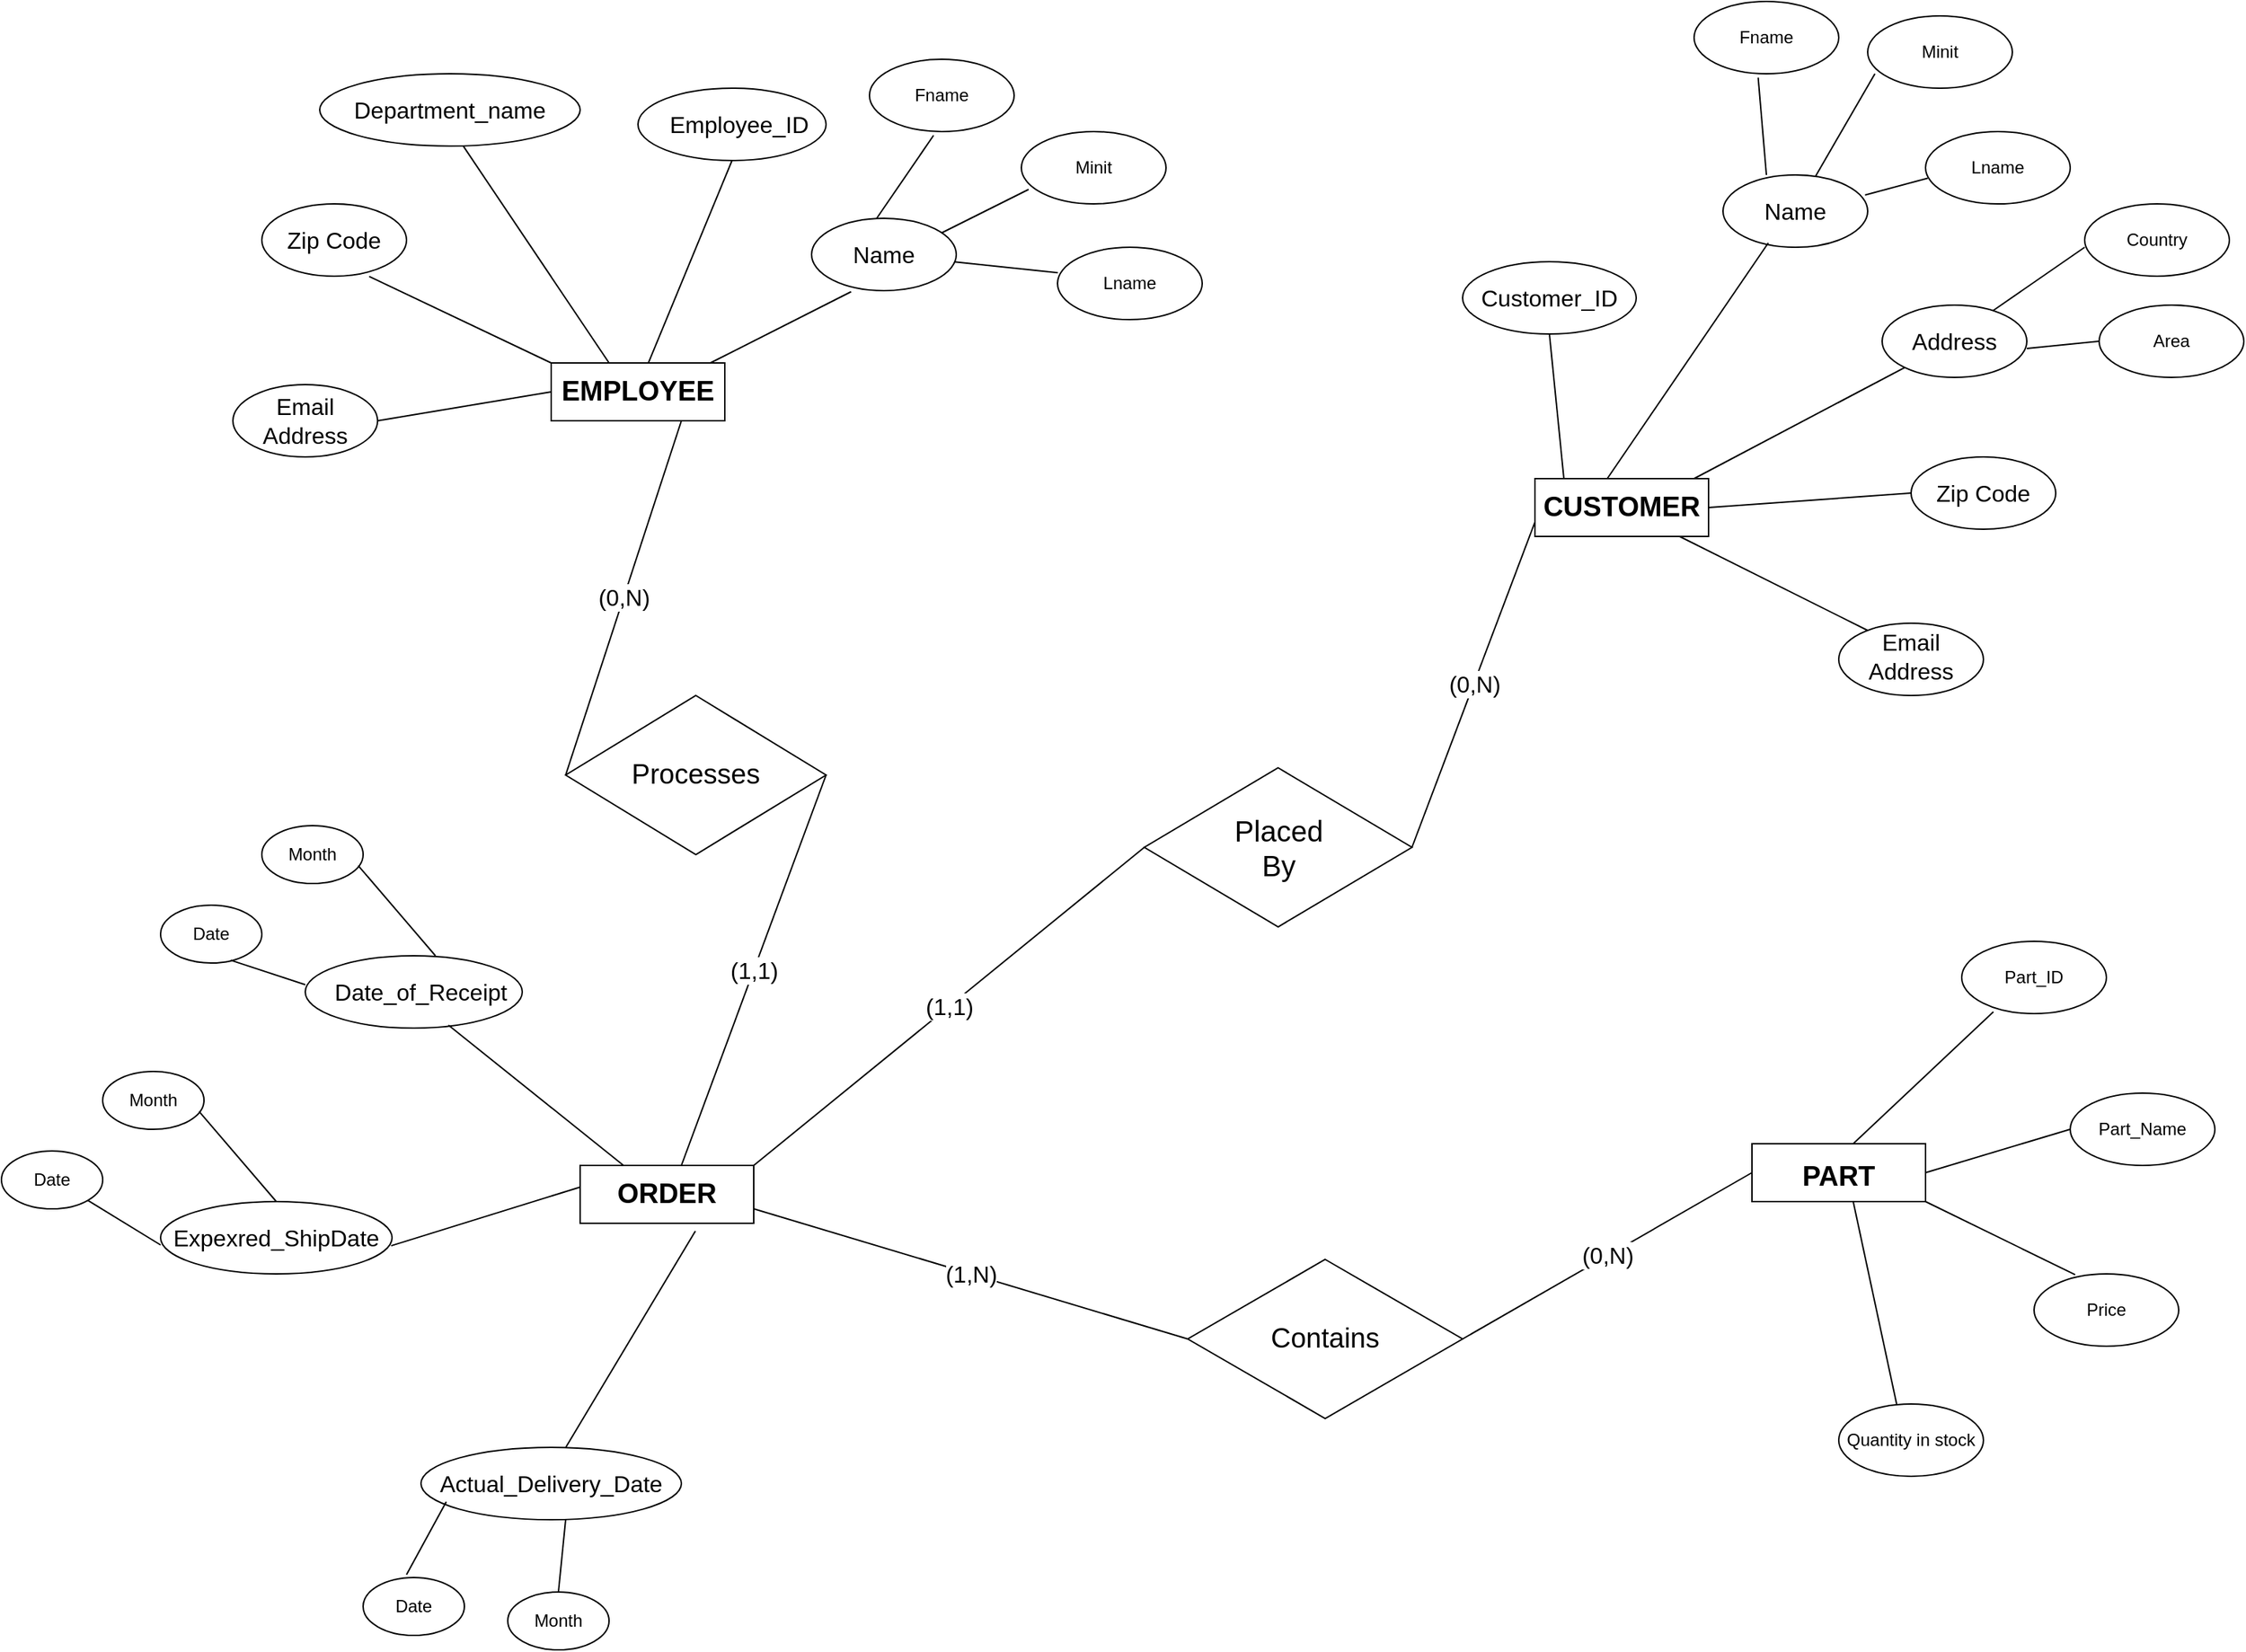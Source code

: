 <mxfile version="24.7.16">
  <diagram id="R2lEEEUBdFMjLlhIrx00" name="Page-1">
    <mxGraphModel dx="2359" dy="865" grid="1" gridSize="10" guides="1" tooltips="1" connect="1" arrows="1" fold="1" page="1" pageScale="1" pageWidth="850" pageHeight="1100" math="0" shadow="0" extFonts="Permanent Marker^https://fonts.googleapis.com/css?family=Permanent+Marker">
      <root>
        <mxCell id="0" />
        <mxCell id="1" parent="0" />
        <mxCell id="LRFVlwnJAuFcURbJTEDa-1" value="" style="rounded=0;whiteSpace=wrap;html=1;" vertex="1" parent="1">
          <mxGeometry x="200" y="1010" width="120" height="40" as="geometry" />
        </mxCell>
        <mxCell id="LRFVlwnJAuFcURbJTEDa-3" value="&lt;font size=&quot;1&quot; style=&quot;&quot;&gt;&lt;b style=&quot;font-size: 19px;&quot;&gt;EMPLOYEE&lt;/b&gt;&lt;/font&gt;" style="text;strokeColor=none;fillColor=none;html=1;align=center;verticalAlign=middle;whiteSpace=wrap;rounded=0;fontSize=16;" vertex="1" parent="1">
          <mxGeometry x="230" y="1015" width="60" height="30" as="geometry" />
        </mxCell>
        <mxCell id="LRFVlwnJAuFcURbJTEDa-4" value="" style="rounded=0;whiteSpace=wrap;html=1;" vertex="1" parent="1">
          <mxGeometry x="880" y="1090" width="120" height="40" as="geometry" />
        </mxCell>
        <mxCell id="LRFVlwnJAuFcURbJTEDa-5" value="" style="rounded=0;whiteSpace=wrap;html=1;" vertex="1" parent="1">
          <mxGeometry x="220" y="1565" width="120" height="40" as="geometry" />
        </mxCell>
        <mxCell id="LRFVlwnJAuFcURbJTEDa-7" value="" style="rounded=0;whiteSpace=wrap;html=1;" vertex="1" parent="1">
          <mxGeometry x="1030" y="1550" width="120" height="40" as="geometry" />
        </mxCell>
        <mxCell id="LRFVlwnJAuFcURbJTEDa-8" value="&lt;font size=&quot;1&quot; style=&quot;&quot;&gt;&lt;span style=&quot;font-size: 19px;&quot;&gt;&lt;b&gt;PART&lt;/b&gt;&lt;/span&gt;&lt;/font&gt;" style="text;strokeColor=none;fillColor=none;html=1;align=center;verticalAlign=middle;whiteSpace=wrap;rounded=0;fontSize=16;" vertex="1" parent="1">
          <mxGeometry x="1060" y="1555" width="60" height="35" as="geometry" />
        </mxCell>
        <mxCell id="LRFVlwnJAuFcURbJTEDa-9" value="&lt;font size=&quot;1&quot; style=&quot;&quot;&gt;&lt;b style=&quot;font-size: 19px;&quot;&gt;CUSTOMER&lt;/b&gt;&lt;/font&gt;" style="text;strokeColor=none;fillColor=none;html=1;align=center;verticalAlign=middle;whiteSpace=wrap;rounded=0;fontSize=16;" vertex="1" parent="1">
          <mxGeometry x="910" y="1095" width="60" height="30" as="geometry" />
        </mxCell>
        <mxCell id="LRFVlwnJAuFcURbJTEDa-10" value="&lt;font size=&quot;1&quot; style=&quot;&quot;&gt;&lt;b style=&quot;font-size: 19px;&quot;&gt;ORDER&lt;/b&gt;&lt;/font&gt;" style="text;strokeColor=none;fillColor=none;html=1;align=center;verticalAlign=middle;whiteSpace=wrap;rounded=0;fontSize=16;" vertex="1" parent="1">
          <mxGeometry x="250" y="1570" width="60" height="30" as="geometry" />
        </mxCell>
        <mxCell id="LRFVlwnJAuFcURbJTEDa-11" value="" style="ellipse;whiteSpace=wrap;html=1;" vertex="1" parent="1">
          <mxGeometry x="260" y="820" width="130" height="50" as="geometry" />
        </mxCell>
        <mxCell id="LRFVlwnJAuFcURbJTEDa-15" value="" style="ellipse;whiteSpace=wrap;html=1;" vertex="1" parent="1">
          <mxGeometry x="40" y="810" width="180" height="50" as="geometry" />
        </mxCell>
        <mxCell id="LRFVlwnJAuFcURbJTEDa-16" value="Text" style="text;strokeColor=none;fillColor=none;html=1;align=center;verticalAlign=middle;whiteSpace=wrap;rounded=0;fontSize=16;" vertex="1" parent="1">
          <mxGeometry x="400" y="920" width="60" height="30" as="geometry" />
        </mxCell>
        <mxCell id="LRFVlwnJAuFcURbJTEDa-17" value="Department_name" style="text;strokeColor=none;fillColor=none;html=1;align=center;verticalAlign=middle;whiteSpace=wrap;rounded=0;fontSize=16;" vertex="1" parent="1">
          <mxGeometry x="100" y="820" width="60" height="30" as="geometry" />
        </mxCell>
        <mxCell id="LRFVlwnJAuFcURbJTEDa-18" value="" style="ellipse;whiteSpace=wrap;html=1;" vertex="1" parent="1">
          <mxGeometry x="380" y="910" width="100" height="50" as="geometry" />
        </mxCell>
        <mxCell id="LRFVlwnJAuFcURbJTEDa-20" value="" style="ellipse;whiteSpace=wrap;html=1;" vertex="1" parent="1">
          <mxGeometry x="-20" y="1025" width="100" height="50" as="geometry" />
        </mxCell>
        <mxCell id="LRFVlwnJAuFcURbJTEDa-21" value="" style="ellipse;whiteSpace=wrap;html=1;" vertex="1" parent="1">
          <mxGeometry y="900" width="100" height="50" as="geometry" />
        </mxCell>
        <mxCell id="LRFVlwnJAuFcURbJTEDa-30" value="" style="ellipse;whiteSpace=wrap;html=1;" vertex="1" parent="1">
          <mxGeometry x="830" y="940" width="120" height="50" as="geometry" />
        </mxCell>
        <mxCell id="LRFVlwnJAuFcURbJTEDa-31" value="" style="ellipse;whiteSpace=wrap;html=1;" vertex="1" parent="1">
          <mxGeometry x="1090" y="1190" width="100" height="50" as="geometry" />
        </mxCell>
        <mxCell id="LRFVlwnJAuFcURbJTEDa-32" value="" style="ellipse;whiteSpace=wrap;html=1;" vertex="1" parent="1">
          <mxGeometry x="1140" y="1075" width="100" height="50" as="geometry" />
        </mxCell>
        <mxCell id="LRFVlwnJAuFcURbJTEDa-33" value="" style="ellipse;whiteSpace=wrap;html=1;" vertex="1" parent="1">
          <mxGeometry x="1120" y="970" width="100" height="50" as="geometry" />
        </mxCell>
        <mxCell id="LRFVlwnJAuFcURbJTEDa-34" value="" style="ellipse;whiteSpace=wrap;html=1;" vertex="1" parent="1">
          <mxGeometry x="1010" y="880" width="100" height="50" as="geometry" />
        </mxCell>
        <mxCell id="LRFVlwnJAuFcURbJTEDa-36" value="" style="ellipse;whiteSpace=wrap;html=1;" vertex="1" parent="1">
          <mxGeometry x="110" y="1760" width="180" height="50" as="geometry" />
        </mxCell>
        <mxCell id="LRFVlwnJAuFcURbJTEDa-37" value="" style="ellipse;whiteSpace=wrap;html=1;" vertex="1" parent="1">
          <mxGeometry x="-70" y="1590" width="160" height="50" as="geometry" />
        </mxCell>
        <mxCell id="LRFVlwnJAuFcURbJTEDa-38" value="" style="ellipse;whiteSpace=wrap;html=1;" vertex="1" parent="1">
          <mxGeometry x="30" y="1420" width="150" height="50" as="geometry" />
        </mxCell>
        <mxCell id="LRFVlwnJAuFcURbJTEDa-39" value="" style="rhombus;whiteSpace=wrap;html=1;" vertex="1" parent="1">
          <mxGeometry x="610" y="1290" width="185" height="110" as="geometry" />
        </mxCell>
        <mxCell id="LRFVlwnJAuFcURbJTEDa-40" value="" style="rhombus;whiteSpace=wrap;html=1;" vertex="1" parent="1">
          <mxGeometry x="640" y="1630" width="190" height="110" as="geometry" />
        </mxCell>
        <mxCell id="LRFVlwnJAuFcURbJTEDa-41" value="" style="rhombus;whiteSpace=wrap;html=1;" vertex="1" parent="1">
          <mxGeometry x="210" y="1240" width="180" height="110" as="geometry" />
        </mxCell>
        <mxCell id="LRFVlwnJAuFcURbJTEDa-42" value="&lt;span style=&quot;font-size: 20px;&quot;&gt;Placed By&lt;/span&gt;" style="text;strokeColor=none;fillColor=none;html=1;align=center;verticalAlign=middle;whiteSpace=wrap;rounded=0;fontSize=16;" vertex="1" parent="1">
          <mxGeometry x="672.5" y="1330" width="60" height="30" as="geometry" />
        </mxCell>
        <mxCell id="LRFVlwnJAuFcURbJTEDa-43" value="Name" style="text;strokeColor=none;fillColor=none;html=1;align=center;verticalAlign=middle;whiteSpace=wrap;rounded=0;fontSize=16;" vertex="1" parent="1">
          <mxGeometry x="400" y="920" width="60" height="30" as="geometry" />
        </mxCell>
        <mxCell id="LRFVlwnJAuFcURbJTEDa-46" value="Email Address" style="text;strokeColor=none;fillColor=none;html=1;align=center;verticalAlign=middle;whiteSpace=wrap;rounded=0;fontSize=16;" vertex="1" parent="1">
          <mxGeometry y="1035" width="60" height="30" as="geometry" />
        </mxCell>
        <mxCell id="LRFVlwnJAuFcURbJTEDa-47" value="Zip Code" style="text;strokeColor=none;fillColor=none;html=1;align=center;verticalAlign=middle;whiteSpace=wrap;rounded=0;fontSize=16;" vertex="1" parent="1">
          <mxGeometry y="910" width="100" height="30" as="geometry" />
        </mxCell>
        <mxCell id="LRFVlwnJAuFcURbJTEDa-49" value="Name" style="text;strokeColor=none;fillColor=none;html=1;align=center;verticalAlign=middle;whiteSpace=wrap;rounded=0;fontSize=16;" vertex="1" parent="1">
          <mxGeometry x="1030" y="890" width="60" height="30" as="geometry" />
        </mxCell>
        <mxCell id="LRFVlwnJAuFcURbJTEDa-50" value="Customer_ID" style="text;strokeColor=none;fillColor=none;html=1;align=center;verticalAlign=middle;whiteSpace=wrap;rounded=0;fontSize=16;" vertex="1" parent="1">
          <mxGeometry x="860" y="950" width="60" height="30" as="geometry" />
        </mxCell>
        <mxCell id="LRFVlwnJAuFcURbJTEDa-51" value="&lt;font style=&quot;font-size: 19px;&quot;&gt;Processes&lt;/font&gt;" style="text;strokeColor=none;fillColor=none;html=1;align=center;verticalAlign=middle;whiteSpace=wrap;rounded=0;fontSize=16;" vertex="1" parent="1">
          <mxGeometry x="270" y="1280" width="60" height="30" as="geometry" />
        </mxCell>
        <mxCell id="LRFVlwnJAuFcURbJTEDa-52" value="&lt;font style=&quot;font-size: 19px;&quot;&gt;Contains&lt;/font&gt;" style="text;strokeColor=none;fillColor=none;html=1;align=center;verticalAlign=middle;whiteSpace=wrap;rounded=0;fontSize=16;" vertex="1" parent="1">
          <mxGeometry x="705" y="1670" width="60" height="30" as="geometry" />
        </mxCell>
        <mxCell id="LRFVlwnJAuFcURbJTEDa-54" value="Actual_Delivery_Date" style="text;strokeColor=none;fillColor=none;html=1;align=center;verticalAlign=middle;whiteSpace=wrap;rounded=0;fontSize=16;" vertex="1" parent="1">
          <mxGeometry x="170" y="1770" width="60" height="30" as="geometry" />
        </mxCell>
        <mxCell id="LRFVlwnJAuFcURbJTEDa-55" value="Expexred_ShipDate" style="text;strokeColor=none;fillColor=none;html=1;align=center;verticalAlign=middle;whiteSpace=wrap;rounded=0;fontSize=16;" vertex="1" parent="1">
          <mxGeometry x="-20" y="1600" width="60" height="30" as="geometry" />
        </mxCell>
        <mxCell id="LRFVlwnJAuFcURbJTEDa-56" value="Date_of_Receipt" style="text;strokeColor=none;fillColor=none;html=1;align=center;verticalAlign=middle;whiteSpace=wrap;rounded=0;fontSize=16;" vertex="1" parent="1">
          <mxGeometry x="80" y="1430" width="60" height="30" as="geometry" />
        </mxCell>
        <mxCell id="LRFVlwnJAuFcURbJTEDa-57" value="Email Address" style="text;strokeColor=none;fillColor=none;html=1;align=center;verticalAlign=middle;whiteSpace=wrap;rounded=0;fontSize=16;" vertex="1" parent="1">
          <mxGeometry x="1110" y="1195" width="60" height="35" as="geometry" />
        </mxCell>
        <mxCell id="LRFVlwnJAuFcURbJTEDa-58" value="Zip Code" style="text;strokeColor=none;fillColor=none;html=1;align=center;verticalAlign=middle;whiteSpace=wrap;rounded=0;fontSize=16;" vertex="1" parent="1">
          <mxGeometry x="1150" y="1082.5" width="80" height="35" as="geometry" />
        </mxCell>
        <mxCell id="LRFVlwnJAuFcURbJTEDa-59" value="Address" style="text;strokeColor=none;fillColor=none;html=1;align=center;verticalAlign=middle;whiteSpace=wrap;rounded=0;fontSize=16;" vertex="1" parent="1">
          <mxGeometry x="1140" y="980" width="60" height="30" as="geometry" />
        </mxCell>
        <mxCell id="LRFVlwnJAuFcURbJTEDa-62" value="" style="endArrow=none;html=1;rounded=0;fontSize=12;startSize=8;endSize=8;curved=1;entryX=0.273;entryY=1.015;entryDx=0;entryDy=0;entryPerimeter=0;" edge="1" parent="1" target="LRFVlwnJAuFcURbJTEDa-18">
          <mxGeometry width="50" height="50" relative="1" as="geometry">
            <mxPoint x="310" y="1010" as="sourcePoint" />
            <mxPoint x="360" y="960" as="targetPoint" />
          </mxGeometry>
        </mxCell>
        <mxCell id="LRFVlwnJAuFcURbJTEDa-64" value="" style="endArrow=none;html=1;rounded=0;fontSize=12;startSize=8;endSize=8;curved=1;entryX=0.552;entryY=1.004;entryDx=0;entryDy=0;entryPerimeter=0;" edge="1" parent="1" target="LRFVlwnJAuFcURbJTEDa-15">
          <mxGeometry width="50" height="50" relative="1" as="geometry">
            <mxPoint x="240" y="1010" as="sourcePoint" />
            <mxPoint x="290" y="960" as="targetPoint" />
          </mxGeometry>
        </mxCell>
        <mxCell id="LRFVlwnJAuFcURbJTEDa-65" value="" style="endArrow=none;html=1;rounded=0;fontSize=12;startSize=8;endSize=8;curved=1;entryX=0.742;entryY=1.004;entryDx=0;entryDy=0;entryPerimeter=0;" edge="1" parent="1" target="LRFVlwnJAuFcURbJTEDa-21">
          <mxGeometry width="50" height="50" relative="1" as="geometry">
            <mxPoint x="200" y="1010" as="sourcePoint" />
            <mxPoint x="250" y="960" as="targetPoint" />
          </mxGeometry>
        </mxCell>
        <mxCell id="LRFVlwnJAuFcURbJTEDa-66" value="" style="endArrow=none;html=1;rounded=0;fontSize=12;startSize=8;endSize=8;curved=1;entryX=1;entryY=0.5;entryDx=0;entryDy=0;" edge="1" parent="1" target="LRFVlwnJAuFcURbJTEDa-20">
          <mxGeometry width="50" height="50" relative="1" as="geometry">
            <mxPoint x="200" y="1030" as="sourcePoint" />
            <mxPoint x="250" y="980" as="targetPoint" />
          </mxGeometry>
        </mxCell>
        <mxCell id="LRFVlwnJAuFcURbJTEDa-71" value="" style="endArrow=none;html=1;rounded=0;fontSize=12;startSize=8;endSize=8;curved=1;entryX=0.5;entryY=1;entryDx=0;entryDy=0;" edge="1" parent="1" target="LRFVlwnJAuFcURbJTEDa-30">
          <mxGeometry width="50" height="50" relative="1" as="geometry">
            <mxPoint x="900" y="1090" as="sourcePoint" />
            <mxPoint x="1000" y="1000" as="targetPoint" />
          </mxGeometry>
        </mxCell>
        <mxCell id="LRFVlwnJAuFcURbJTEDa-72" value="" style="endArrow=none;html=1;rounded=0;fontSize=12;startSize=8;endSize=8;curved=1;entryX=0.313;entryY=1.04;entryDx=0;entryDy=0;entryPerimeter=0;" edge="1" parent="1">
          <mxGeometry width="50" height="50" relative="1" as="geometry">
            <mxPoint x="930" y="1090" as="sourcePoint" />
            <mxPoint x="1041.3" y="927" as="targetPoint" />
          </mxGeometry>
        </mxCell>
        <mxCell id="LRFVlwnJAuFcURbJTEDa-73" value="" style="endArrow=none;html=1;rounded=0;fontSize=12;startSize=8;endSize=8;curved=1;" edge="1" parent="1" target="LRFVlwnJAuFcURbJTEDa-33">
          <mxGeometry width="50" height="50" relative="1" as="geometry">
            <mxPoint x="990" y="1090" as="sourcePoint" />
            <mxPoint x="1030" y="1050" as="targetPoint" />
          </mxGeometry>
        </mxCell>
        <mxCell id="LRFVlwnJAuFcURbJTEDa-74" value="" style="endArrow=none;html=1;rounded=0;fontSize=12;startSize=8;endSize=8;curved=1;entryX=0.66;entryY=0.96;entryDx=0;entryDy=0;entryPerimeter=0;exitX=0.25;exitY=0;exitDx=0;exitDy=0;" edge="1" parent="1" source="LRFVlwnJAuFcURbJTEDa-5" target="LRFVlwnJAuFcURbJTEDa-38">
          <mxGeometry width="50" height="50" relative="1" as="geometry">
            <mxPoint x="270" y="1570" as="sourcePoint" />
            <mxPoint x="300" y="1510" as="targetPoint" />
          </mxGeometry>
        </mxCell>
        <mxCell id="LRFVlwnJAuFcURbJTEDa-75" value="" style="endArrow=none;html=1;rounded=0;fontSize=12;startSize=8;endSize=8;curved=1;entryX=0;entryY=0;entryDx=0;entryDy=0;" edge="1" parent="1" target="LRFVlwnJAuFcURbJTEDa-57">
          <mxGeometry width="50" height="50" relative="1" as="geometry">
            <mxPoint x="980" y="1130" as="sourcePoint" />
            <mxPoint x="1030" y="1080" as="targetPoint" />
          </mxGeometry>
        </mxCell>
        <mxCell id="LRFVlwnJAuFcURbJTEDa-76" value="" style="endArrow=none;html=1;rounded=0;fontSize=12;startSize=8;endSize=8;curved=1;entryX=0;entryY=0.5;entryDx=0;entryDy=0;" edge="1" parent="1" target="LRFVlwnJAuFcURbJTEDa-32">
          <mxGeometry width="50" height="50" relative="1" as="geometry">
            <mxPoint x="1000" y="1110" as="sourcePoint" />
            <mxPoint x="1050" y="1060" as="targetPoint" />
          </mxGeometry>
        </mxCell>
        <mxCell id="LRFVlwnJAuFcURbJTEDa-78" value="" style="endArrow=none;html=1;rounded=0;fontSize=12;startSize=8;endSize=8;curved=1;entryX=0;entryY=0.5;entryDx=0;entryDy=0;" edge="1" parent="1" target="LRFVlwnJAuFcURbJTEDa-85">
          <mxGeometry width="50" height="50" relative="1" as="geometry">
            <mxPoint x="1150" y="1570" as="sourcePoint" />
            <mxPoint x="1200" y="1520" as="targetPoint" />
          </mxGeometry>
        </mxCell>
        <mxCell id="LRFVlwnJAuFcURbJTEDa-79" value="" style="endArrow=none;html=1;rounded=0;fontSize=12;startSize=8;endSize=8;curved=1;entryX=0.219;entryY=0.975;entryDx=0;entryDy=0;entryPerimeter=0;" edge="1" parent="1" target="LRFVlwnJAuFcURbJTEDa-86">
          <mxGeometry width="50" height="50" relative="1" as="geometry">
            <mxPoint x="1100" y="1550" as="sourcePoint" />
            <mxPoint x="1150" y="1500" as="targetPoint" />
          </mxGeometry>
        </mxCell>
        <mxCell id="LRFVlwnJAuFcURbJTEDa-81" value="" style="endArrow=none;html=1;rounded=0;fontSize=12;startSize=8;endSize=8;curved=1;exitX=0.556;exitY=0;exitDx=0;exitDy=0;exitPerimeter=0;entryX=0.664;entryY=1.133;entryDx=0;entryDy=0;entryPerimeter=0;" edge="1" parent="1" source="LRFVlwnJAuFcURbJTEDa-36" target="LRFVlwnJAuFcURbJTEDa-5">
          <mxGeometry width="50" height="50" relative="1" as="geometry">
            <mxPoint x="170" y="1640" as="sourcePoint" />
            <mxPoint x="220" y="1590" as="targetPoint" />
          </mxGeometry>
        </mxCell>
        <mxCell id="LRFVlwnJAuFcURbJTEDa-82" value="" style="endArrow=none;html=1;rounded=0;fontSize=12;startSize=8;endSize=8;curved=1;exitX=0.996;exitY=0.611;exitDx=0;exitDy=0;exitPerimeter=0;" edge="1" parent="1" source="LRFVlwnJAuFcURbJTEDa-37">
          <mxGeometry width="50" height="50" relative="1" as="geometry">
            <mxPoint x="170" y="1630" as="sourcePoint" />
            <mxPoint x="220" y="1580" as="targetPoint" />
          </mxGeometry>
        </mxCell>
        <mxCell id="LRFVlwnJAuFcURbJTEDa-83" value="Quantity in stock" style="ellipse;whiteSpace=wrap;html=1;" vertex="1" parent="1">
          <mxGeometry x="1090" y="1730" width="100" height="50" as="geometry" />
        </mxCell>
        <mxCell id="LRFVlwnJAuFcURbJTEDa-84" value="Price" style="ellipse;whiteSpace=wrap;html=1;" vertex="1" parent="1">
          <mxGeometry x="1225" y="1640" width="100" height="50" as="geometry" />
        </mxCell>
        <mxCell id="LRFVlwnJAuFcURbJTEDa-85" value="Part_Name" style="ellipse;whiteSpace=wrap;html=1;" vertex="1" parent="1">
          <mxGeometry x="1250" y="1515" width="100" height="50" as="geometry" />
        </mxCell>
        <mxCell id="LRFVlwnJAuFcURbJTEDa-86" value="Part_ID" style="ellipse;whiteSpace=wrap;html=1;" vertex="1" parent="1">
          <mxGeometry x="1175" y="1410" width="100" height="50" as="geometry" />
        </mxCell>
        <mxCell id="LRFVlwnJAuFcURbJTEDa-87" value="" style="endArrow=none;html=1;rounded=0;fontSize=12;startSize=8;endSize=8;curved=1;exitX=0.284;exitY=0.011;exitDx=0;exitDy=0;exitPerimeter=0;" edge="1" parent="1" source="LRFVlwnJAuFcURbJTEDa-84">
          <mxGeometry width="50" height="50" relative="1" as="geometry">
            <mxPoint x="1100" y="1640" as="sourcePoint" />
            <mxPoint x="1150" y="1590" as="targetPoint" />
          </mxGeometry>
        </mxCell>
        <mxCell id="LRFVlwnJAuFcURbJTEDa-88" value="" style="endArrow=none;html=1;rounded=0;fontSize=12;startSize=8;endSize=8;curved=1;exitX=0.4;exitY=0;exitDx=0;exitDy=0;exitPerimeter=0;" edge="1" parent="1" source="LRFVlwnJAuFcURbJTEDa-83">
          <mxGeometry width="50" height="50" relative="1" as="geometry">
            <mxPoint x="1050" y="1640" as="sourcePoint" />
            <mxPoint x="1100" y="1590" as="targetPoint" />
          </mxGeometry>
        </mxCell>
        <mxCell id="LRFVlwnJAuFcURbJTEDa-89" value="" style="endArrow=none;html=1;rounded=0;fontSize=12;startSize=8;endSize=8;curved=1;entryX=0.5;entryY=1;entryDx=0;entryDy=0;exitX=0.561;exitY=-0.008;exitDx=0;exitDy=0;exitPerimeter=0;" edge="1" parent="1" source="LRFVlwnJAuFcURbJTEDa-1" target="LRFVlwnJAuFcURbJTEDa-11">
          <mxGeometry width="50" height="50" relative="1" as="geometry">
            <mxPoint x="267" y="1010" as="sourcePoint" />
            <mxPoint x="310" y="870" as="targetPoint" />
          </mxGeometry>
        </mxCell>
        <mxCell id="LRFVlwnJAuFcURbJTEDa-14" value="Employee_ID" style="text;strokeColor=none;fillColor=none;html=1;align=center;verticalAlign=middle;whiteSpace=wrap;rounded=0;fontSize=16;" vertex="1" parent="1">
          <mxGeometry x="300" y="830" width="60" height="30" as="geometry" />
        </mxCell>
        <mxCell id="LRFVlwnJAuFcURbJTEDa-92" value="&lt;font style=&quot;font-size: 16px;&quot;&gt;(0,N)&lt;/font&gt;" style="endArrow=none;html=1;rounded=0;fontSize=12;startSize=8;endSize=8;curved=1;entryX=0;entryY=0.75;entryDx=0;entryDy=0;exitX=1;exitY=0.5;exitDx=0;exitDy=0;" edge="1" parent="1" source="LRFVlwnJAuFcURbJTEDa-39" target="LRFVlwnJAuFcURbJTEDa-4">
          <mxGeometry width="50" height="50" relative="1" as="geometry">
            <mxPoint x="795" y="1250" as="sourcePoint" />
            <mxPoint x="845" y="1200" as="targetPoint" />
          </mxGeometry>
        </mxCell>
        <mxCell id="LRFVlwnJAuFcURbJTEDa-93" value="&lt;font style=&quot;font-size: 16px;&quot;&gt;(1,1)&lt;/font&gt;" style="endArrow=none;html=1;rounded=0;fontSize=12;startSize=8;endSize=8;curved=1;exitX=1;exitY=0;exitDx=0;exitDy=0;entryX=0;entryY=0.5;entryDx=0;entryDy=0;" edge="1" parent="1" source="LRFVlwnJAuFcURbJTEDa-5" target="LRFVlwnJAuFcURbJTEDa-39">
          <mxGeometry width="50" height="50" relative="1" as="geometry">
            <mxPoint x="600" y="1590" as="sourcePoint" />
            <mxPoint x="650" y="1540" as="targetPoint" />
          </mxGeometry>
        </mxCell>
        <mxCell id="LRFVlwnJAuFcURbJTEDa-96" value="&lt;font style=&quot;font-size: 16px;&quot;&gt;(0,N)&lt;/font&gt;" style="endArrow=none;html=1;rounded=0;fontSize=12;startSize=8;endSize=8;curved=1;exitX=1;exitY=0.5;exitDx=0;exitDy=0;entryX=0;entryY=0.5;entryDx=0;entryDy=0;" edge="1" parent="1" source="LRFVlwnJAuFcURbJTEDa-40" target="LRFVlwnJAuFcURbJTEDa-7">
          <mxGeometry width="50" height="50" relative="1" as="geometry">
            <mxPoint x="790" y="1610" as="sourcePoint" />
            <mxPoint x="1080" y="1750" as="targetPoint" />
          </mxGeometry>
        </mxCell>
        <mxCell id="LRFVlwnJAuFcURbJTEDa-97" value="&lt;font style=&quot;font-size: 16px;&quot;&gt;(1,N)&lt;/font&gt;" style="endArrow=none;html=1;rounded=0;fontSize=12;startSize=8;endSize=8;curved=1;entryX=0;entryY=0.5;entryDx=0;entryDy=0;exitX=1;exitY=0.75;exitDx=0;exitDy=0;" edge="1" parent="1" source="LRFVlwnJAuFcURbJTEDa-5" target="LRFVlwnJAuFcURbJTEDa-40">
          <mxGeometry width="50" height="50" relative="1" as="geometry">
            <mxPoint x="460" y="1650" as="sourcePoint" />
            <mxPoint x="510" y="1600" as="targetPoint" />
          </mxGeometry>
        </mxCell>
        <mxCell id="LRFVlwnJAuFcURbJTEDa-98" value="&lt;font style=&quot;font-size: 16px;&quot;&gt;(0,N)&lt;/font&gt;" style="endArrow=none;html=1;rounded=0;fontSize=12;startSize=8;endSize=8;curved=1;exitX=0.75;exitY=1;exitDx=0;exitDy=0;entryX=0;entryY=0.5;entryDx=0;entryDy=0;" edge="1" parent="1" source="LRFVlwnJAuFcURbJTEDa-1" target="LRFVlwnJAuFcURbJTEDa-41">
          <mxGeometry x="-0.001" width="50" height="50" relative="1" as="geometry">
            <mxPoint x="310" y="1300" as="sourcePoint" />
            <mxPoint x="500" y="1170" as="targetPoint" />
            <mxPoint as="offset" />
          </mxGeometry>
        </mxCell>
        <mxCell id="LRFVlwnJAuFcURbJTEDa-99" value="&lt;font style=&quot;font-size: 16px;&quot;&gt;(1,1)&lt;/font&gt;" style="endArrow=none;html=1;rounded=0;fontSize=12;startSize=8;endSize=8;curved=1;entryX=1;entryY=0.5;entryDx=0;entryDy=0;" edge="1" parent="1">
          <mxGeometry width="50" height="50" relative="1" as="geometry">
            <mxPoint x="290" y="1565" as="sourcePoint" />
            <mxPoint x="390" y="1295" as="targetPoint" />
          </mxGeometry>
        </mxCell>
        <mxCell id="LRFVlwnJAuFcURbJTEDa-105" style="edgeStyle=none;curved=1;rounded=0;orthogonalLoop=1;jettySize=auto;html=1;exitX=1;exitY=0.75;exitDx=0;exitDy=0;fontSize=12;startSize=8;endSize=8;" edge="1" parent="1" source="LRFVlwnJAuFcURbJTEDa-54" target="LRFVlwnJAuFcURbJTEDa-54">
          <mxGeometry relative="1" as="geometry" />
        </mxCell>
        <mxCell id="LRFVlwnJAuFcURbJTEDa-106" value="Fname" style="ellipse;whiteSpace=wrap;html=1;" vertex="1" parent="1">
          <mxGeometry x="420" y="800" width="100" height="50" as="geometry" />
        </mxCell>
        <mxCell id="LRFVlwnJAuFcURbJTEDa-107" value="Minit" style="ellipse;whiteSpace=wrap;html=1;" vertex="1" parent="1">
          <mxGeometry x="525" y="850" width="100" height="50" as="geometry" />
        </mxCell>
        <mxCell id="LRFVlwnJAuFcURbJTEDa-108" value="Lname" style="ellipse;whiteSpace=wrap;html=1;" vertex="1" parent="1">
          <mxGeometry x="550" y="930" width="100" height="50" as="geometry" />
        </mxCell>
        <mxCell id="LRFVlwnJAuFcURbJTEDa-109" value="" style="endArrow=none;html=1;rounded=0;fontSize=12;startSize=8;endSize=8;curved=1;entryX=0.443;entryY=1.053;entryDx=0;entryDy=0;entryPerimeter=0;" edge="1" parent="1" target="LRFVlwnJAuFcURbJTEDa-106">
          <mxGeometry width="50" height="50" relative="1" as="geometry">
            <mxPoint x="425" y="910" as="sourcePoint" />
            <mxPoint x="475" y="860" as="targetPoint" />
          </mxGeometry>
        </mxCell>
        <mxCell id="LRFVlwnJAuFcURbJTEDa-110" value="" style="endArrow=none;html=1;rounded=0;fontSize=12;startSize=8;endSize=8;curved=1;exitX=0.002;exitY=0.353;exitDx=0;exitDy=0;exitPerimeter=0;" edge="1" parent="1" source="LRFVlwnJAuFcURbJTEDa-108" target="LRFVlwnJAuFcURbJTEDa-18">
          <mxGeometry width="50" height="50" relative="1" as="geometry">
            <mxPoint x="425" y="1000" as="sourcePoint" />
            <mxPoint x="475" y="980" as="targetPoint" />
          </mxGeometry>
        </mxCell>
        <mxCell id="LRFVlwnJAuFcURbJTEDa-111" value="" style="endArrow=none;html=1;rounded=0;fontSize=12;startSize=8;endSize=8;curved=1;entryX=0.05;entryY=0.8;entryDx=0;entryDy=0;entryPerimeter=0;" edge="1" parent="1" target="LRFVlwnJAuFcURbJTEDa-107">
          <mxGeometry width="50" height="50" relative="1" as="geometry">
            <mxPoint x="470" y="920" as="sourcePoint" />
            <mxPoint x="520" y="870" as="targetPoint" />
          </mxGeometry>
        </mxCell>
        <mxCell id="LRFVlwnJAuFcURbJTEDa-112" value="Fname" style="ellipse;whiteSpace=wrap;html=1;" vertex="1" parent="1">
          <mxGeometry x="990" y="760" width="100" height="50" as="geometry" />
        </mxCell>
        <mxCell id="LRFVlwnJAuFcURbJTEDa-113" value="Minit" style="ellipse;whiteSpace=wrap;html=1;" vertex="1" parent="1">
          <mxGeometry x="1110" y="770" width="100" height="50" as="geometry" />
        </mxCell>
        <mxCell id="LRFVlwnJAuFcURbJTEDa-114" value="Lname" style="ellipse;whiteSpace=wrap;html=1;" vertex="1" parent="1">
          <mxGeometry x="1150" y="850" width="100" height="50" as="geometry" />
        </mxCell>
        <mxCell id="LRFVlwnJAuFcURbJTEDa-115" value="" style="endArrow=none;html=1;rounded=0;fontSize=12;startSize=8;endSize=8;curved=1;entryX=0.443;entryY=1.053;entryDx=0;entryDy=0;entryPerimeter=0;exitX=0.3;exitY=0;exitDx=0;exitDy=0;exitPerimeter=0;" edge="1" parent="1" target="LRFVlwnJAuFcURbJTEDa-112" source="LRFVlwnJAuFcURbJTEDa-34">
          <mxGeometry width="50" height="50" relative="1" as="geometry">
            <mxPoint x="1025" y="830" as="sourcePoint" />
            <mxPoint x="1075" y="780" as="targetPoint" />
          </mxGeometry>
        </mxCell>
        <mxCell id="LRFVlwnJAuFcURbJTEDa-116" value="" style="endArrow=none;html=1;rounded=0;fontSize=12;startSize=8;endSize=8;curved=1;exitX=0.015;exitY=0.645;exitDx=0;exitDy=0;exitPerimeter=0;entryX=0.982;entryY=0.277;entryDx=0;entryDy=0;entryPerimeter=0;" edge="1" parent="1" source="LRFVlwnJAuFcURbJTEDa-114" target="LRFVlwnJAuFcURbJTEDa-34">
          <mxGeometry width="50" height="50" relative="1" as="geometry">
            <mxPoint x="1025" y="920" as="sourcePoint" />
            <mxPoint x="1079" y="860" as="targetPoint" />
          </mxGeometry>
        </mxCell>
        <mxCell id="LRFVlwnJAuFcURbJTEDa-117" value="" style="endArrow=none;html=1;rounded=0;fontSize=12;startSize=8;endSize=8;curved=1;entryX=0.05;entryY=0.8;entryDx=0;entryDy=0;entryPerimeter=0;" edge="1" parent="1" target="LRFVlwnJAuFcURbJTEDa-113" source="LRFVlwnJAuFcURbJTEDa-34">
          <mxGeometry width="50" height="50" relative="1" as="geometry">
            <mxPoint x="1070" y="840" as="sourcePoint" />
            <mxPoint x="1120" y="790" as="targetPoint" />
          </mxGeometry>
        </mxCell>
        <mxCell id="LRFVlwnJAuFcURbJTEDa-118" value="Country" style="ellipse;whiteSpace=wrap;html=1;" vertex="1" parent="1">
          <mxGeometry x="1260" y="900" width="100" height="50" as="geometry" />
        </mxCell>
        <mxCell id="LRFVlwnJAuFcURbJTEDa-119" value="Area" style="ellipse;whiteSpace=wrap;html=1;" vertex="1" parent="1">
          <mxGeometry x="1270" y="970" width="100" height="50" as="geometry" />
        </mxCell>
        <mxCell id="LRFVlwnJAuFcURbJTEDa-120" value="" style="endArrow=none;html=1;rounded=0;fontSize=12;startSize=8;endSize=8;curved=1;entryX=0;entryY=0.6;entryDx=0;entryDy=0;entryPerimeter=0;exitX=0.766;exitY=0.077;exitDx=0;exitDy=0;exitPerimeter=0;" edge="1" parent="1" source="LRFVlwnJAuFcURbJTEDa-33" target="LRFVlwnJAuFcURbJTEDa-118">
          <mxGeometry width="50" height="50" relative="1" as="geometry">
            <mxPoint x="1200" y="980" as="sourcePoint" />
            <mxPoint x="1250" y="930" as="targetPoint" />
          </mxGeometry>
        </mxCell>
        <mxCell id="LRFVlwnJAuFcURbJTEDa-121" value="" style="endArrow=none;html=1;rounded=0;fontSize=12;startSize=8;endSize=8;curved=1;entryX=0;entryY=0.5;entryDx=0;entryDy=0;" edge="1" parent="1" target="LRFVlwnJAuFcURbJTEDa-119">
          <mxGeometry width="50" height="50" relative="1" as="geometry">
            <mxPoint x="1220" y="1000" as="sourcePoint" />
            <mxPoint x="1270" y="950" as="targetPoint" />
          </mxGeometry>
        </mxCell>
        <mxCell id="LRFVlwnJAuFcURbJTEDa-122" value="Date" style="ellipse;whiteSpace=wrap;html=1;" vertex="1" parent="1">
          <mxGeometry x="-180" y="1555" width="70" height="40" as="geometry" />
        </mxCell>
        <mxCell id="LRFVlwnJAuFcURbJTEDa-123" value="Month" style="ellipse;whiteSpace=wrap;html=1;" vertex="1" parent="1">
          <mxGeometry x="-110" y="1500" width="70" height="40" as="geometry" />
        </mxCell>
        <mxCell id="LRFVlwnJAuFcURbJTEDa-124" value="" style="endArrow=none;html=1;rounded=0;fontSize=12;startSize=8;endSize=8;curved=1;entryX=0.5;entryY=0;entryDx=0;entryDy=0;exitX=0.952;exitY=0.691;exitDx=0;exitDy=0;exitPerimeter=0;" edge="1" parent="1" source="LRFVlwnJAuFcURbJTEDa-123" target="LRFVlwnJAuFcURbJTEDa-37">
          <mxGeometry width="50" height="50" relative="1" as="geometry">
            <mxPoint x="-40" y="1540" as="sourcePoint" />
            <mxPoint x="10" y="1490" as="targetPoint" />
          </mxGeometry>
        </mxCell>
        <mxCell id="LRFVlwnJAuFcURbJTEDa-125" value="" style="endArrow=none;html=1;rounded=0;fontSize=12;startSize=8;endSize=8;curved=1;exitX=1;exitY=1;exitDx=0;exitDy=0;" edge="1" parent="1" source="LRFVlwnJAuFcURbJTEDa-122">
          <mxGeometry width="50" height="50" relative="1" as="geometry">
            <mxPoint x="-120" y="1670" as="sourcePoint" />
            <mxPoint x="-70" y="1620" as="targetPoint" />
          </mxGeometry>
        </mxCell>
        <mxCell id="LRFVlwnJAuFcURbJTEDa-126" value="Date" style="ellipse;whiteSpace=wrap;html=1;" vertex="1" parent="1">
          <mxGeometry x="-70" y="1385" width="70" height="40" as="geometry" />
        </mxCell>
        <mxCell id="LRFVlwnJAuFcURbJTEDa-127" value="Month" style="ellipse;whiteSpace=wrap;html=1;" vertex="1" parent="1">
          <mxGeometry y="1330" width="70" height="40" as="geometry" />
        </mxCell>
        <mxCell id="LRFVlwnJAuFcURbJTEDa-128" value="" style="endArrow=none;html=1;rounded=0;fontSize=12;startSize=8;endSize=8;curved=1;entryX=0.5;entryY=0;entryDx=0;entryDy=0;exitX=0.952;exitY=0.691;exitDx=0;exitDy=0;exitPerimeter=0;" edge="1" parent="1" source="LRFVlwnJAuFcURbJTEDa-127">
          <mxGeometry width="50" height="50" relative="1" as="geometry">
            <mxPoint x="70" y="1370" as="sourcePoint" />
            <mxPoint x="120" y="1420" as="targetPoint" />
          </mxGeometry>
        </mxCell>
        <mxCell id="LRFVlwnJAuFcURbJTEDa-129" value="Date" style="ellipse;whiteSpace=wrap;html=1;" vertex="1" parent="1">
          <mxGeometry x="70" y="1850" width="70" height="40" as="geometry" />
        </mxCell>
        <mxCell id="LRFVlwnJAuFcURbJTEDa-130" value="Month" style="ellipse;whiteSpace=wrap;html=1;" vertex="1" parent="1">
          <mxGeometry x="170" y="1860" width="70" height="40" as="geometry" />
        </mxCell>
        <mxCell id="LRFVlwnJAuFcURbJTEDa-131" value="" style="endArrow=none;html=1;rounded=0;fontSize=12;startSize=8;endSize=8;curved=1;entryX=0.5;entryY=0;entryDx=0;entryDy=0;" edge="1" parent="1" target="LRFVlwnJAuFcURbJTEDa-130">
          <mxGeometry width="50" height="50" relative="1" as="geometry">
            <mxPoint x="210" y="1810" as="sourcePoint" />
            <mxPoint x="240" y="1860" as="targetPoint" />
          </mxGeometry>
        </mxCell>
        <mxCell id="LRFVlwnJAuFcURbJTEDa-132" value="" style="endArrow=none;html=1;rounded=0;fontSize=12;startSize=8;endSize=8;curved=1;exitX=0.692;exitY=0.952;exitDx=0;exitDy=0;exitPerimeter=0;" edge="1" parent="1" source="LRFVlwnJAuFcURbJTEDa-126">
          <mxGeometry width="50" height="50" relative="1" as="geometry">
            <mxPoint x="-20" y="1490" as="sourcePoint" />
            <mxPoint x="30" y="1440" as="targetPoint" />
          </mxGeometry>
        </mxCell>
        <mxCell id="LRFVlwnJAuFcURbJTEDa-133" value="" style="endArrow=none;html=1;rounded=0;fontSize=12;startSize=8;endSize=8;curved=1;entryX=0.097;entryY=0.753;entryDx=0;entryDy=0;entryPerimeter=0;" edge="1" parent="1" target="LRFVlwnJAuFcURbJTEDa-36">
          <mxGeometry width="50" height="50" relative="1" as="geometry">
            <mxPoint x="100" y="1848" as="sourcePoint" />
            <mxPoint x="140" y="1800" as="targetPoint" />
          </mxGeometry>
        </mxCell>
      </root>
    </mxGraphModel>
  </diagram>
</mxfile>
